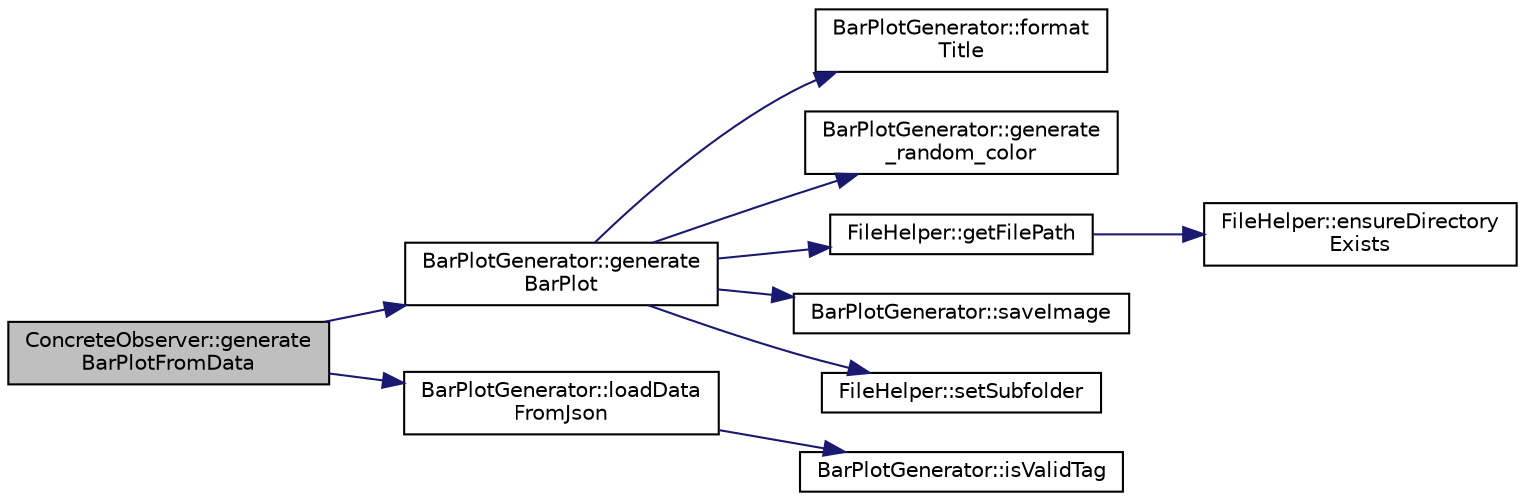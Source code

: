 digraph "ConcreteObserver::generateBarPlotFromData"
{
 // LATEX_PDF_SIZE
  edge [fontname="Helvetica",fontsize="10",labelfontname="Helvetica",labelfontsize="10"];
  node [fontname="Helvetica",fontsize="10",shape=record];
  rankdir="LR";
  Node1 [label="ConcreteObserver::generate\lBarPlotFromData",height=0.2,width=0.4,color="black", fillcolor="grey75", style="filled", fontcolor="black",tooltip="Generates a bar plot from the provided tag data."];
  Node1 -> Node2 [color="midnightblue",fontsize="10",style="solid",fontname="Helvetica"];
  Node2 [label="BarPlotGenerator::generate\lBarPlot",height=0.2,width=0.4,color="black", fillcolor="white", style="filled",URL="$classBarPlotGenerator.html#a8607516727d0c8f609e3f2017bf11c5e",tooltip="Generates a bar plot image and saves it."];
  Node2 -> Node3 [color="midnightblue",fontsize="10",style="solid",fontname="Helvetica"];
  Node3 [label="BarPlotGenerator::format\lTitle",height=0.2,width=0.4,color="black", fillcolor="white", style="filled",URL="$classBarPlotGenerator.html#a0b6c4355989e09b9309c7f9585947cdf",tooltip="Formats the title of the image."];
  Node2 -> Node4 [color="midnightblue",fontsize="10",style="solid",fontname="Helvetica"];
  Node4 [label="BarPlotGenerator::generate\l_random_color",height=0.2,width=0.4,color="black", fillcolor="white", style="filled",URL="$classBarPlotGenerator.html#a5d0ca705fe16f9ff03ca9c38bbd5ffb9",tooltip="Generates a random RGB color."];
  Node2 -> Node5 [color="midnightblue",fontsize="10",style="solid",fontname="Helvetica"];
  Node5 [label="FileHelper::getFilePath",height=0.2,width=0.4,color="black", fillcolor="white", style="filled",URL="$classFileHelper.html#a8a218e5dfb2e5ec90c4180671f868af1",tooltip="Constructs the full path for a file using the current subfolder."];
  Node5 -> Node6 [color="midnightblue",fontsize="10",style="solid",fontname="Helvetica"];
  Node6 [label="FileHelper::ensureDirectory\lExists",height=0.2,width=0.4,color="black", fillcolor="white", style="filled",URL="$classFileHelper.html#a34793345599cf91e9c91e92fa6095d9e",tooltip="Makes sure the provided directory exists."];
  Node2 -> Node7 [color="midnightblue",fontsize="10",style="solid",fontname="Helvetica"];
  Node7 [label="BarPlotGenerator::saveImage",height=0.2,width=0.4,color="black", fillcolor="white", style="filled",URL="$classBarPlotGenerator.html#ab01e022ff2ff243415f4b3bed87acd69",tooltip="Saves a given GD image to a specified file."];
  Node2 -> Node8 [color="midnightblue",fontsize="10",style="solid",fontname="Helvetica"];
  Node8 [label="FileHelper::setSubfolder",height=0.2,width=0.4,color="black", fillcolor="white", style="filled",URL="$classFileHelper.html#ac8fb7747ed6cc254aab512ca4454d13d",tooltip="Updates the default subfolder."];
  Node1 -> Node9 [color="midnightblue",fontsize="10",style="solid",fontname="Helvetica"];
  Node9 [label="BarPlotGenerator::loadData\lFromJson",height=0.2,width=0.4,color="black", fillcolor="white", style="filled",URL="$classBarPlotGenerator.html#a6e101c7e9279aaabde95d62076331f75",tooltip="Loads data from a given JSON map."];
  Node9 -> Node10 [color="midnightblue",fontsize="10",style="solid",fontname="Helvetica"];
  Node10 [label="BarPlotGenerator::isValidTag",height=0.2,width=0.4,color="black", fillcolor="white", style="filled",URL="$classBarPlotGenerator.html#ac9ff708e4d8b332109d37e0f1a619e31",tooltip="Validates a given tag."];
}

